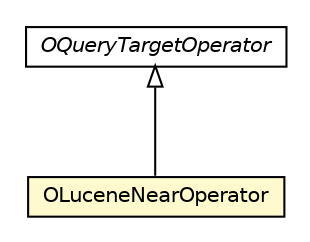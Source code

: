 #!/usr/local/bin/dot
#
# Class diagram 
# Generated by UMLGraph version R5_6-24-gf6e263 (http://www.umlgraph.org/)
#

digraph G {
	edge [fontname="Helvetica",fontsize=10,labelfontname="Helvetica",labelfontsize=10];
	node [fontname="Helvetica",fontsize=10,shape=plaintext];
	nodesep=0.25;
	ranksep=0.5;
	// com.orientechnologies.orient.core.sql.operator.OQueryTargetOperator
	c4379591 [label=<<table title="com.orientechnologies.orient.core.sql.operator.OQueryTargetOperator" border="0" cellborder="1" cellspacing="0" cellpadding="2" port="p" href="../../orient/core/sql/operator/OQueryTargetOperator.html">
		<tr><td><table border="0" cellspacing="0" cellpadding="1">
<tr><td align="center" balign="center"><font face="Helvetica-Oblique"> OQueryTargetOperator </font></td></tr>
		</table></td></tr>
		</table>>, URL="../../orient/core/sql/operator/OQueryTargetOperator.html", fontname="Helvetica", fontcolor="black", fontsize=10.0];
	// com.orientechnologies.spatial.operator.OLuceneNearOperator
	c4381112 [label=<<table title="com.orientechnologies.spatial.operator.OLuceneNearOperator" border="0" cellborder="1" cellspacing="0" cellpadding="2" port="p" bgcolor="lemonChiffon" href="./OLuceneNearOperator.html">
		<tr><td><table border="0" cellspacing="0" cellpadding="1">
<tr><td align="center" balign="center"> OLuceneNearOperator </td></tr>
		</table></td></tr>
		</table>>, URL="./OLuceneNearOperator.html", fontname="Helvetica", fontcolor="black", fontsize=10.0];
	//com.orientechnologies.spatial.operator.OLuceneNearOperator extends com.orientechnologies.orient.core.sql.operator.OQueryTargetOperator
	c4379591:p -> c4381112:p [dir=back,arrowtail=empty];
}

